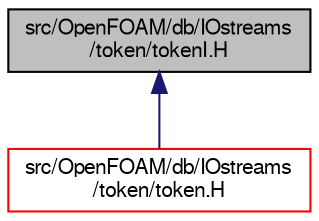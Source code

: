 digraph "src/OpenFOAM/db/IOstreams/token/tokenI.H"
{
  bgcolor="transparent";
  edge [fontname="FreeSans",fontsize="10",labelfontname="FreeSans",labelfontsize="10"];
  node [fontname="FreeSans",fontsize="10",shape=record];
  Node2 [label="src/OpenFOAM/db/IOstreams\l/token/tokenI.H",height=0.2,width=0.4,color="black", fillcolor="grey75", style="filled", fontcolor="black"];
  Node2 -> Node3 [dir="back",color="midnightblue",fontsize="10",style="solid",fontname="FreeSans"];
  Node3 [label="src/OpenFOAM/db/IOstreams\l/token/token.H",height=0.2,width=0.4,color="red",URL="$a09221.html"];
}
